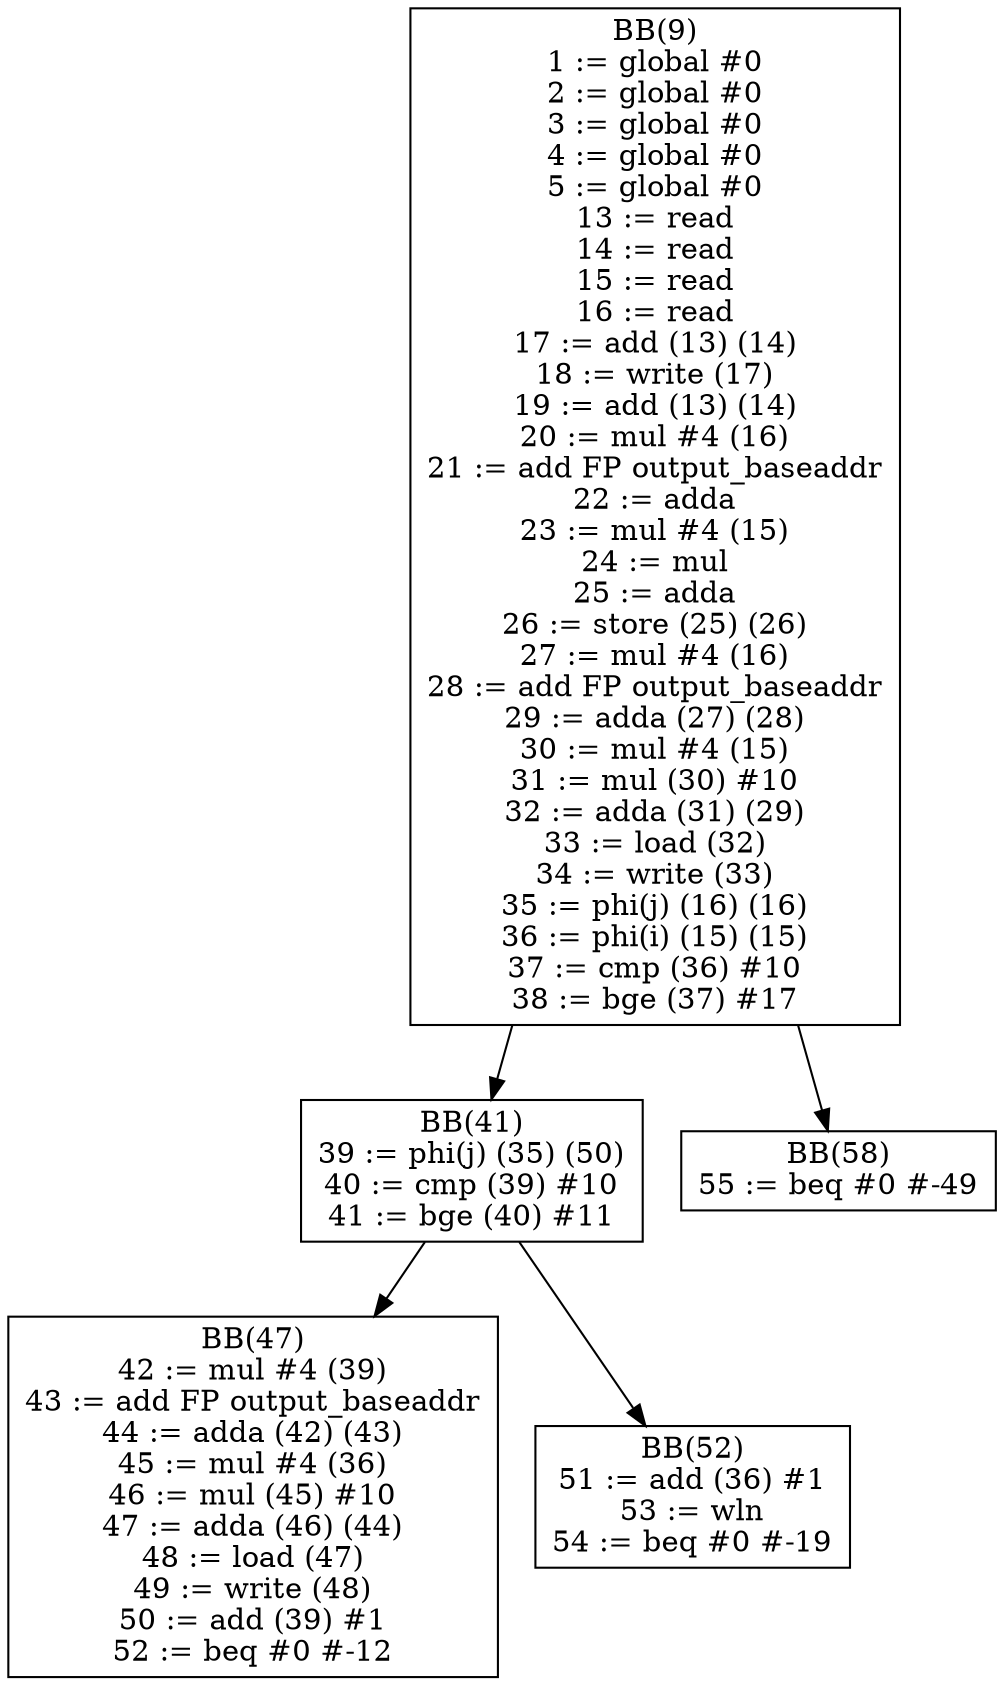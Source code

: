 digraph dom {
BB9[shape = box, label = "BB(9)\n" + "1 := global #0\n" + "2 := global #0\n" + "3 := global #0\n" + "4 := global #0\n" + "5 := global #0\n" + "13 := read\n" + "14 := read\n" + "15 := read\n" + "16 := read\n" + "17 := add (13) (14)\n" + "18 := write (17)\n" + "19 := add (13) (14)\n" + "20 := mul #4 (16)\n" + "21 := add FP output_baseaddr\n" + "22 := adda\n" + "23 := mul #4 (15)\n" + "24 := mul\n" + "25 := adda\n" + "26 := store (25) (26)\n" + "27 := mul #4 (16)\n" + "28 := add FP output_baseaddr\n" + "29 := adda (27) (28)\n" + "30 := mul #4 (15)\n" + "31 := mul (30) #10\n" + "32 := adda (31) (29)\n" + "33 := load (32)\n" + "34 := write (33)\n" + "35 := phi(j) (16) (16)\n" + "36 := phi(i) (15) (15)\n" + "37 := cmp (36) #10\n" + "38 := bge (37) #17\n"];
BB41[shape = box, label = "BB(41)\n" + "39 := phi(j) (35) (50)\n" + "40 := cmp (39) #10\n" + "41 := bge (40) #11\n"];
BB58[shape = box, label = "BB(58)\n" + "55 := beq #0 #-49\n"];
BB47[shape = box, label = "BB(47)\n" + "42 := mul #4 (39)\n" + "43 := add FP output_baseaddr\n" + "44 := adda (42) (43)\n" + "45 := mul #4 (36)\n" + "46 := mul (45) #10\n" + "47 := adda (46) (44)\n" + "48 := load (47)\n" + "49 := write (48)\n" + "50 := add (39) #1\n" + "52 := beq #0 #-12\n"];
BB52[shape = box, label = "BB(52)\n" + "51 := add (36) #1\n" + "53 := wln\n" + "54 := beq #0 #-19\n"];
BB9 -> BB41;
BB9 -> BB58;
BB41 -> BB47;
BB41 -> BB52;
}
